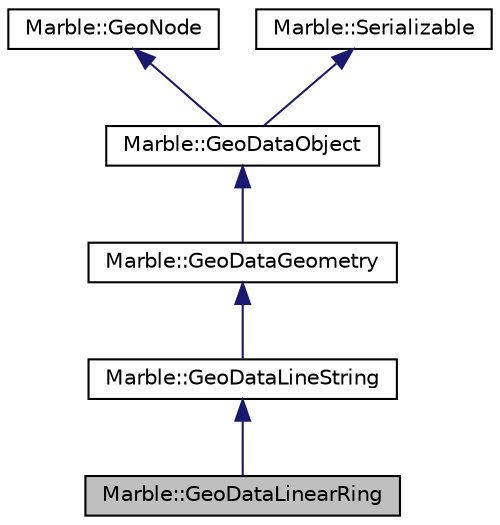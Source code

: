 digraph "Marble::GeoDataLinearRing"
{
  edge [fontname="Helvetica",fontsize="10",labelfontname="Helvetica",labelfontsize="10"];
  node [fontname="Helvetica",fontsize="10",shape=record];
  Node1 [label="Marble::GeoDataLinearRing",height=0.2,width=0.4,color="black", fillcolor="grey75", style="filled" fontcolor="black"];
  Node2 -> Node1 [dir="back",color="midnightblue",fontsize="10",style="solid",fontname="Helvetica"];
  Node2 [label="Marble::GeoDataLineString",height=0.2,width=0.4,color="black", fillcolor="white", style="filled",URL="$class_marble_1_1_geo_data_line_string.html",tooltip="A LineString that allows to store a contiguous set of line segments. "];
  Node3 -> Node2 [dir="back",color="midnightblue",fontsize="10",style="solid",fontname="Helvetica"];
  Node3 [label="Marble::GeoDataGeometry",height=0.2,width=0.4,color="black", fillcolor="white", style="filled",URL="$class_marble_1_1_geo_data_geometry.html",tooltip="A base class for all geodata features. "];
  Node4 -> Node3 [dir="back",color="midnightblue",fontsize="10",style="solid",fontname="Helvetica"];
  Node4 [label="Marble::GeoDataObject",height=0.2,width=0.4,color="black", fillcolor="white", style="filled",URL="$class_marble_1_1_geo_data_object.html",tooltip="A base class for all geodata objects. "];
  Node5 -> Node4 [dir="back",color="midnightblue",fontsize="10",style="solid",fontname="Helvetica"];
  Node5 [label="Marble::GeoNode",height=0.2,width=0.4,color="black", fillcolor="white", style="filled",URL="$class_marble_1_1_geo_node.html",tooltip="A shared base class for all classes that are mapped to a specific tag (ie. GeoFolder) ..."];
  Node6 -> Node4 [dir="back",color="midnightblue",fontsize="10",style="solid",fontname="Helvetica"];
  Node6 [label="Marble::Serializable",height=0.2,width=0.4,color="black", fillcolor="white", style="filled",URL="$class_marble_1_1_serializable.html"];
}
